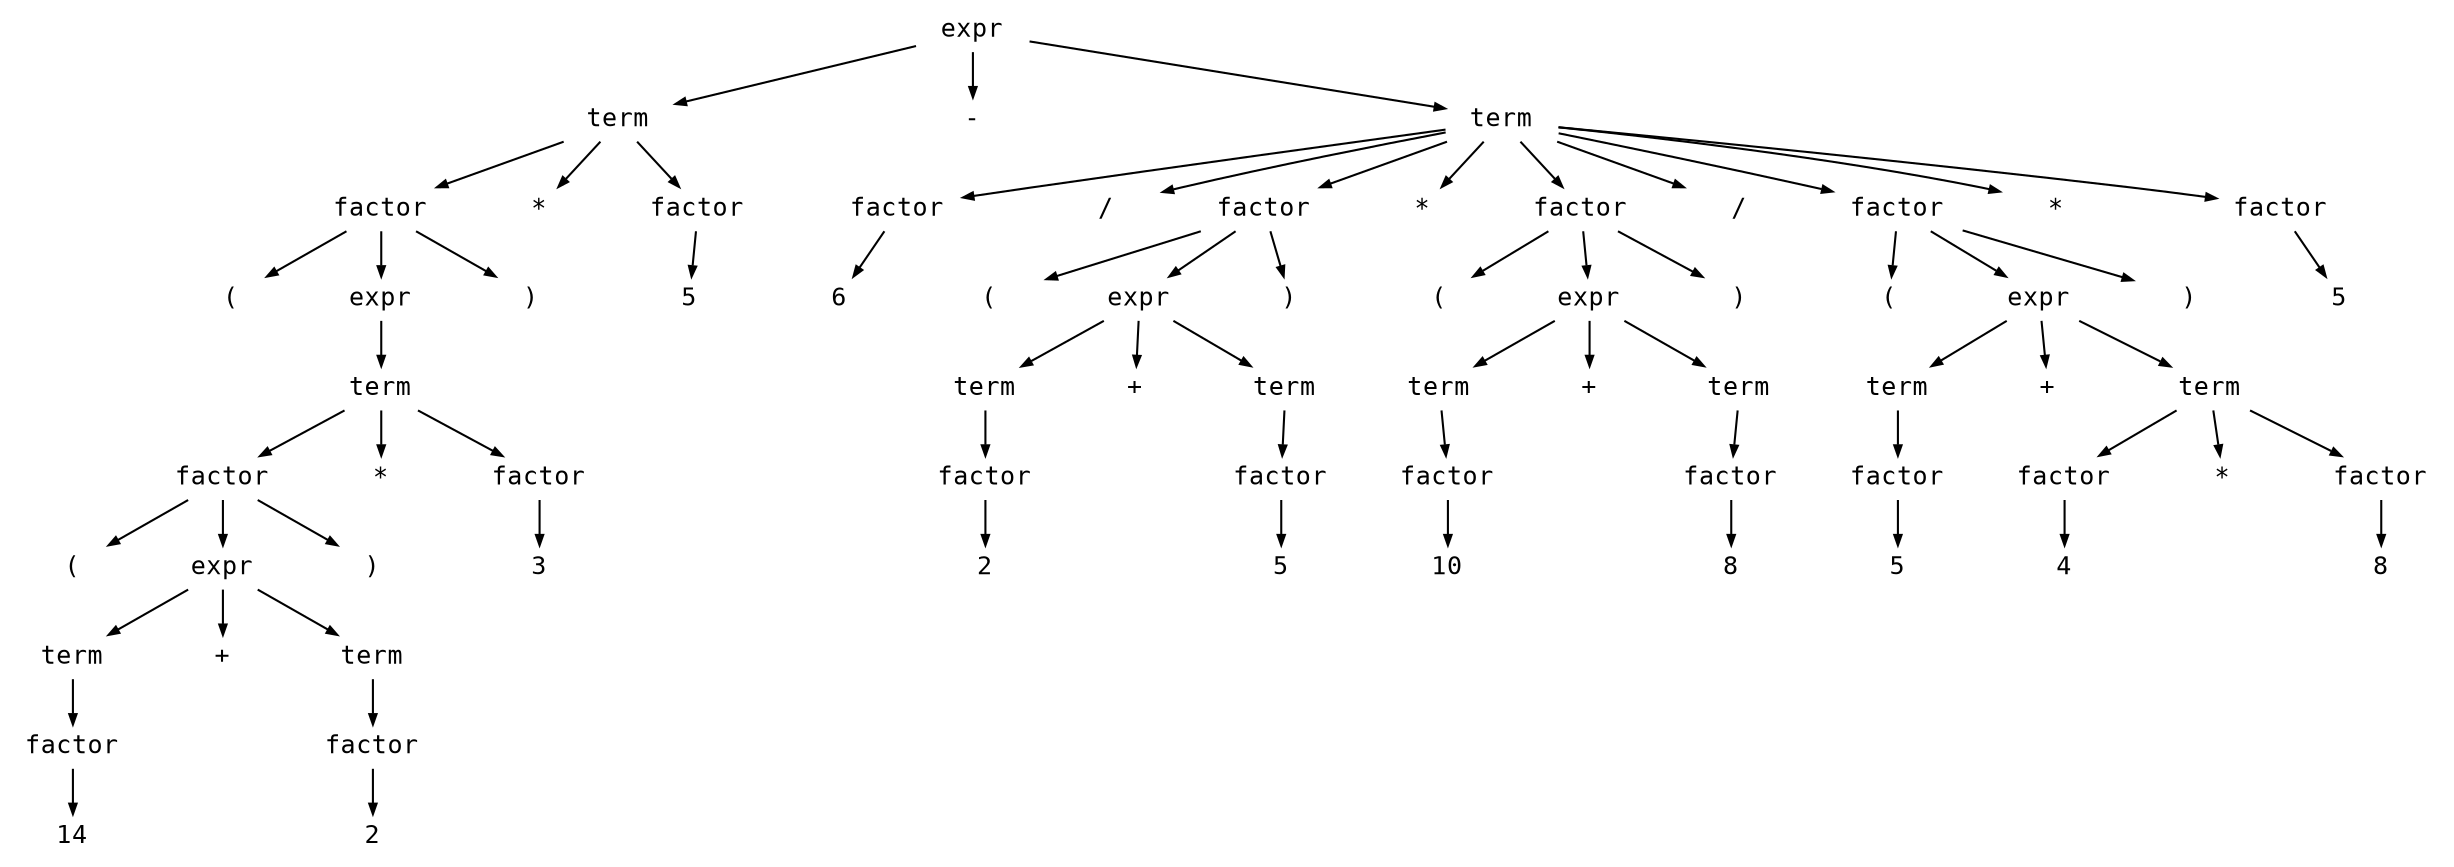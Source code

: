 digraph astgraph {
  node [shape=none, fontsize=12, fontname="Courier", height=.1];
  ranksep=.3;
  edge [arrowsize=.5]

  node1 [label="expr"]
  node2 [label="term"]
  node1 -> node2
  node3 [label="-"]
  node1 -> node3
  node4 [label="term"]
  node1 -> node4
  node5 [label="factor"]
  node2 -> node5
  node6 [label="*"]
  node2 -> node6
  node7 [label="factor"]
  node2 -> node7
  node8 [label="factor"]
  node4 -> node8
  node9 [label="/"]
  node4 -> node9
  node10 [label="factor"]
  node4 -> node10
  node11 [label="*"]
  node4 -> node11
  node12 [label="factor"]
  node4 -> node12
  node13 [label="/"]
  node4 -> node13
  node14 [label="factor"]
  node4 -> node14
  node15 [label="*"]
  node4 -> node15
  node16 [label="factor"]
  node4 -> node16
  node17 [label="("]
  node5 -> node17
  node18 [label="expr"]
  node5 -> node18
  node19 [label=")"]
  node5 -> node19
  node20 [label="5"]
  node7 -> node20
  node21 [label="6"]
  node8 -> node21
  node22 [label="("]
  node10 -> node22
  node23 [label="expr"]
  node10 -> node23
  node24 [label=")"]
  node10 -> node24
  node25 [label="("]
  node12 -> node25
  node26 [label="expr"]
  node12 -> node26
  node27 [label=")"]
  node12 -> node27
  node28 [label="("]
  node14 -> node28
  node29 [label="expr"]
  node14 -> node29
  node30 [label=")"]
  node14 -> node30
  node31 [label="5"]
  node16 -> node31
  node32 [label="term"]
  node18 -> node32
  node33 [label="term"]
  node23 -> node33
  node34 [label="+"]
  node23 -> node34
  node35 [label="term"]
  node23 -> node35
  node36 [label="term"]
  node26 -> node36
  node37 [label="+"]
  node26 -> node37
  node38 [label="term"]
  node26 -> node38
  node39 [label="term"]
  node29 -> node39
  node40 [label="+"]
  node29 -> node40
  node41 [label="term"]
  node29 -> node41
  node42 [label="factor"]
  node32 -> node42
  node43 [label="*"]
  node32 -> node43
  node44 [label="factor"]
  node32 -> node44
  node45 [label="factor"]
  node33 -> node45
  node46 [label="factor"]
  node35 -> node46
  node47 [label="factor"]
  node36 -> node47
  node48 [label="factor"]
  node38 -> node48
  node49 [label="factor"]
  node39 -> node49
  node50 [label="factor"]
  node41 -> node50
  node51 [label="*"]
  node41 -> node51
  node52 [label="factor"]
  node41 -> node52
  node53 [label="("]
  node42 -> node53
  node54 [label="expr"]
  node42 -> node54
  node55 [label=")"]
  node42 -> node55
  node56 [label="3"]
  node44 -> node56
  node57 [label="2"]
  node45 -> node57
  node58 [label="5"]
  node46 -> node58
  node59 [label="10"]
  node47 -> node59
  node60 [label="8"]
  node48 -> node60
  node61 [label="5"]
  node49 -> node61
  node62 [label="4"]
  node50 -> node62
  node63 [label="8"]
  node52 -> node63
  node64 [label="term"]
  node54 -> node64
  node65 [label="+"]
  node54 -> node65
  node66 [label="term"]
  node54 -> node66
  node67 [label="factor"]
  node64 -> node67
  node68 [label="factor"]
  node66 -> node68
  node69 [label="14"]
  node67 -> node69
  node70 [label="2"]
  node68 -> node70
}
